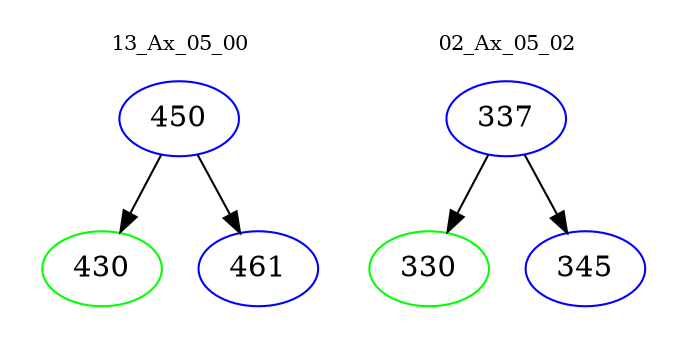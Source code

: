 digraph{
subgraph cluster_0 {
color = white
label = "13_Ax_05_00";
fontsize=10;
T0_450 [label="450", color="blue"]
T0_450 -> T0_430 [color="black"]
T0_430 [label="430", color="green"]
T0_450 -> T0_461 [color="black"]
T0_461 [label="461", color="blue"]
}
subgraph cluster_1 {
color = white
label = "02_Ax_05_02";
fontsize=10;
T1_337 [label="337", color="blue"]
T1_337 -> T1_330 [color="black"]
T1_330 [label="330", color="green"]
T1_337 -> T1_345 [color="black"]
T1_345 [label="345", color="blue"]
}
}
